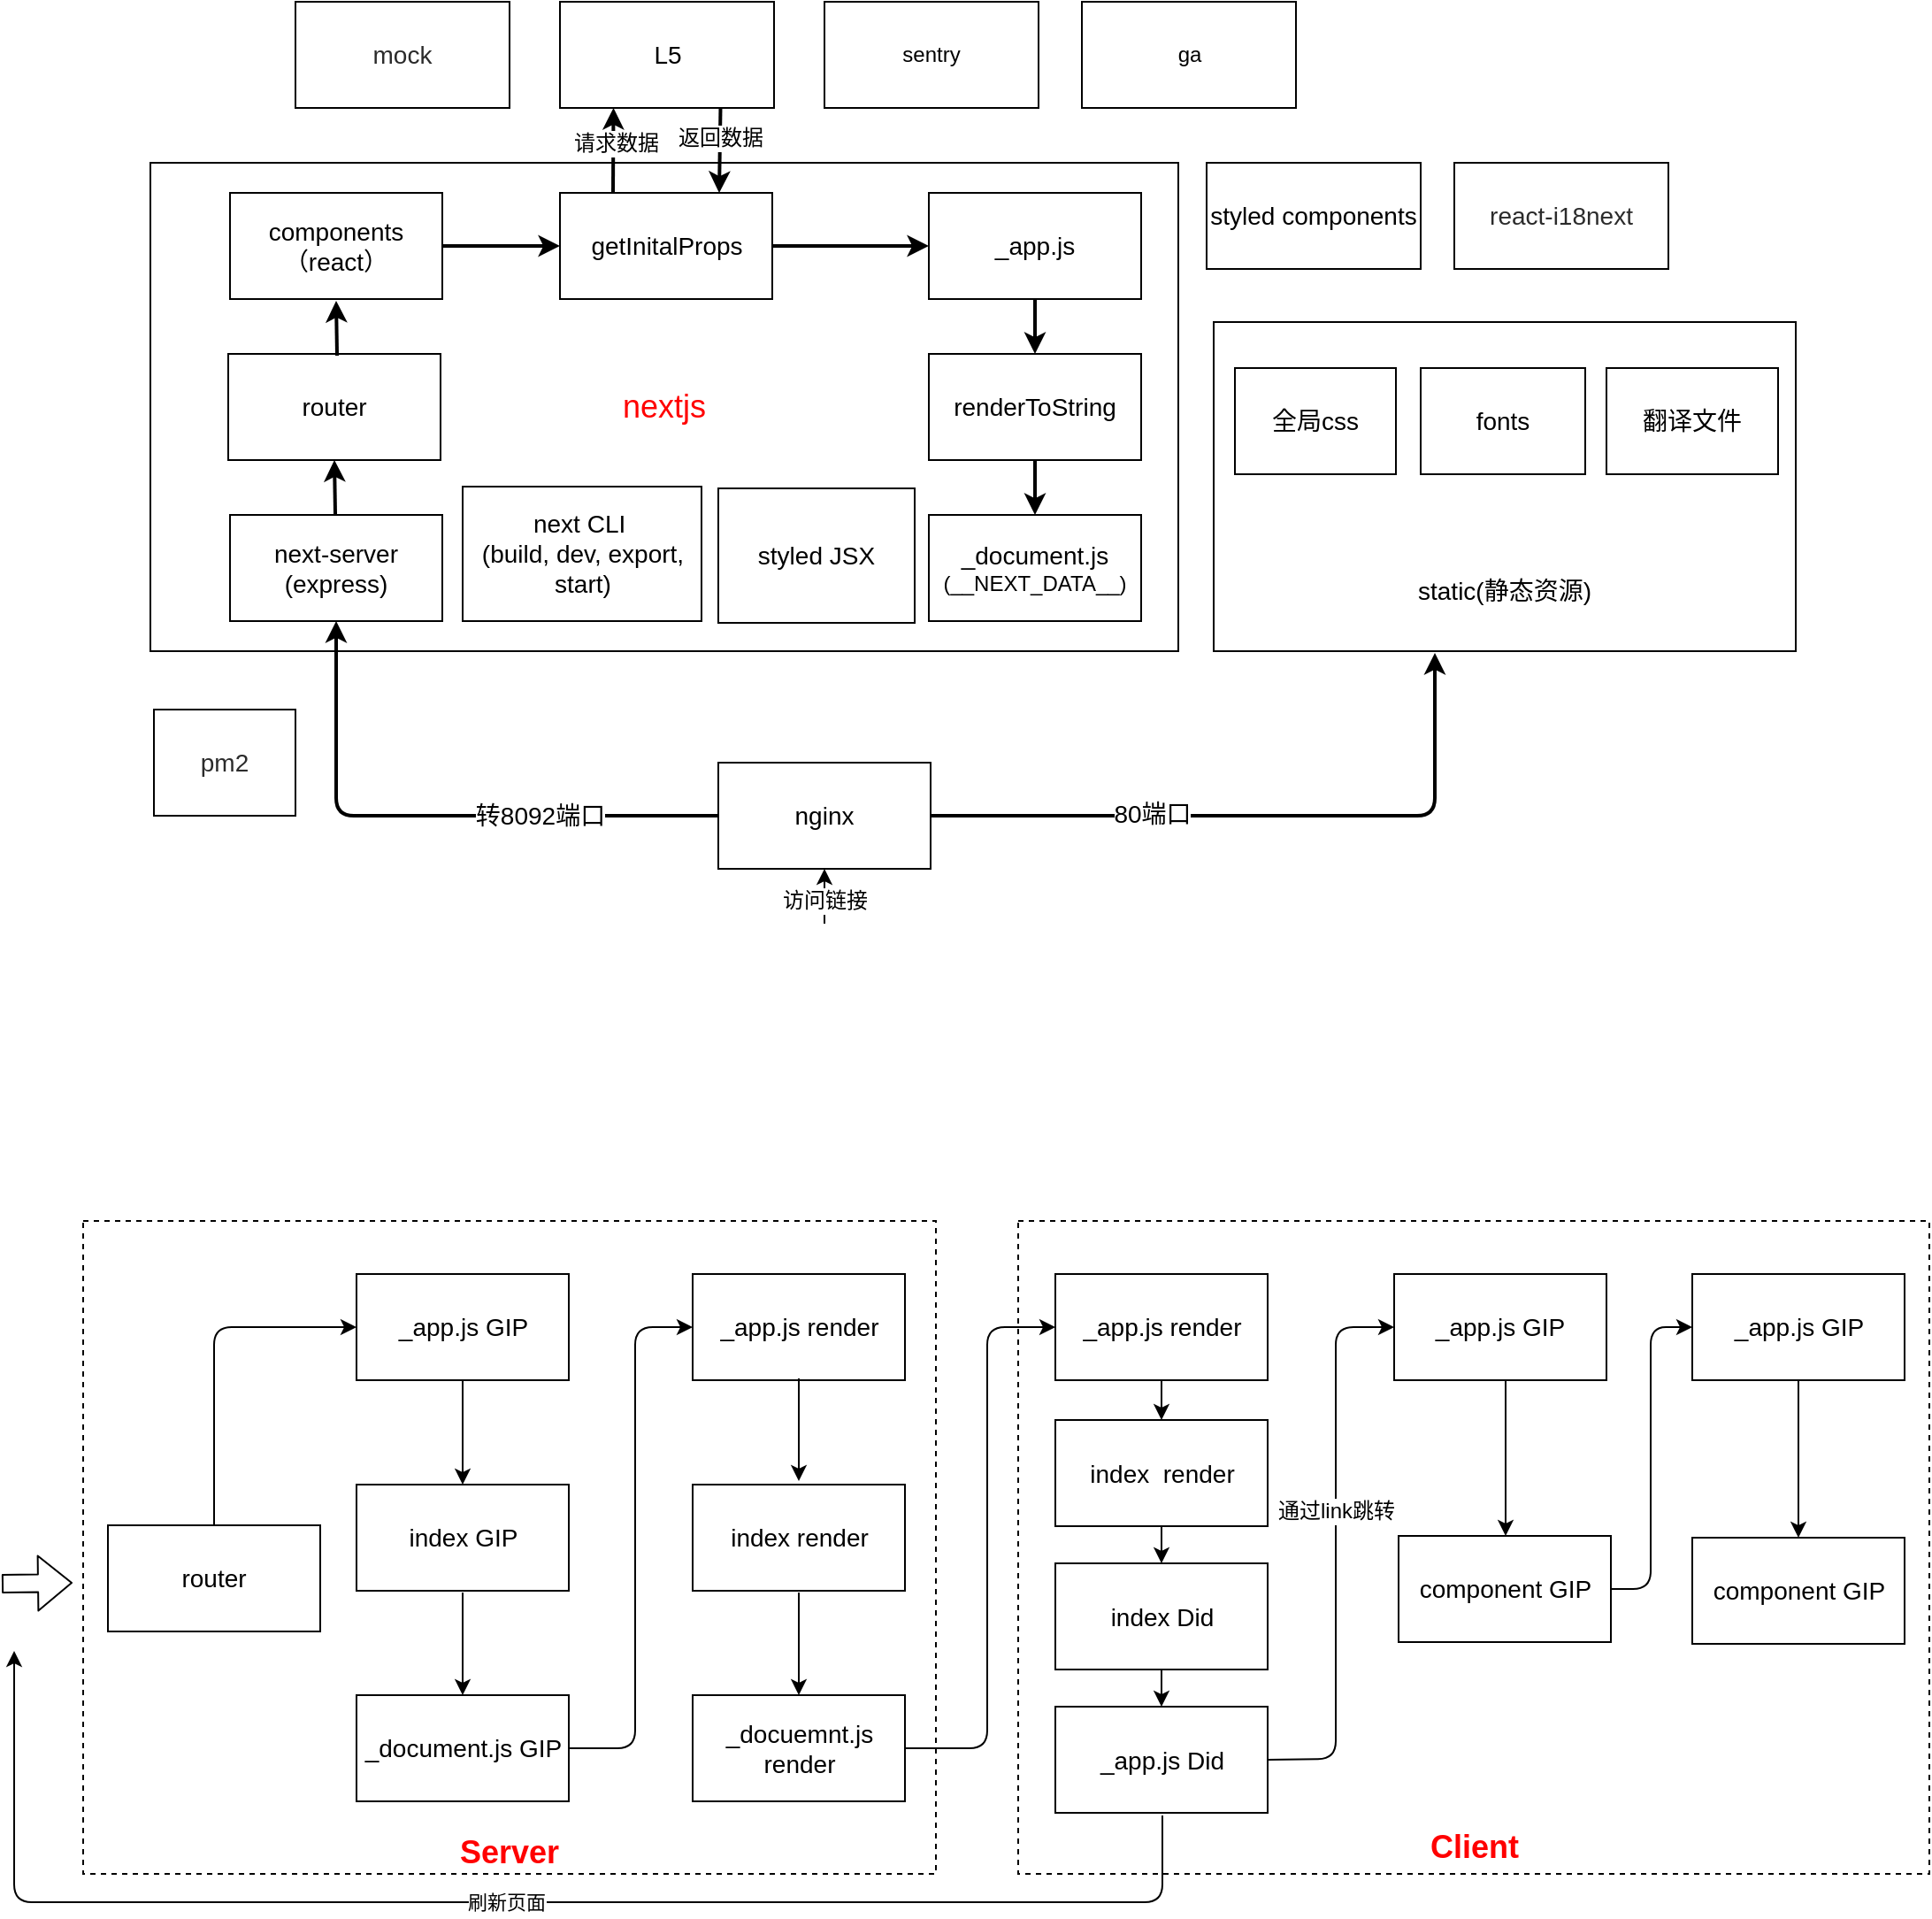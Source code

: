 <mxfile version="11.0.1" type="github"><diagram id="yrwFZAALMLEYpF8rsA4R" name="Page-1"><mxGraphModel dx="1151" dy="648" grid="0" gridSize="10" guides="1" tooltips="1" connect="1" arrows="1" fold="1" page="1" pageScale="1.5" pageWidth="827" pageHeight="1169" math="0" shadow="0"><root><mxCell id="0"/><mxCell id="1" parent="0"/><mxCell id="HFbTe754PQWgXcVJ54lF-38" value="&lt;b&gt;&lt;font color=&quot;#ff0000&quot;&gt;&lt;br&gt;&lt;br&gt;&lt;br&gt;&lt;br&gt;&lt;br&gt;&lt;br&gt;&lt;br&gt;&lt;br&gt;&lt;br&gt;&lt;br&gt;&lt;br&gt;&lt;br&gt;&lt;br&gt;&lt;br&gt;&lt;br&gt;&lt;br&gt;&lt;br&gt;&lt;br&gt;&lt;br&gt;&lt;br&gt;&lt;br&gt;&lt;br&gt;&lt;font style=&quot;font-size: 18px&quot;&gt;&lt;br&gt;Client&lt;/font&gt;&lt;/font&gt;&lt;/b&gt;" style="rounded=0;whiteSpace=wrap;html=1;dashed=1;" vertex="1" parent="1"><mxGeometry x="613.5" y="698" width="515" height="369" as="geometry"/></mxCell><mxCell id="HFbTe754PQWgXcVJ54lF-37" value="&lt;font color=&quot;#ff0000&quot; style=&quot;font-size: 18px&quot;&gt;&lt;br&gt;&lt;br&gt;&lt;br&gt;&lt;br&gt;&lt;br&gt;&lt;br&gt;&lt;br&gt;&lt;br&gt;&lt;br&gt;&lt;br&gt;&lt;br&gt;&lt;br&gt;&lt;br&gt;&lt;br&gt;&lt;br&gt;&lt;font&gt;&lt;b&gt;&lt;br&gt;Server&lt;/b&gt;&lt;/font&gt;&lt;/font&gt;" style="rounded=0;whiteSpace=wrap;html=1;dashed=1;" vertex="1" parent="1"><mxGeometry x="85" y="698" width="482" height="369" as="geometry"/></mxCell><mxCell id="fjasAtEGyfay4XgpQ-7l-1" value="&lt;font style=&quot;font-size: 18px&quot; color=&quot;#ff0000&quot;&gt;nextjs&lt;/font&gt;" style="rounded=0;whiteSpace=wrap;html=1;" parent="1" vertex="1"><mxGeometry x="123" y="100" width="581" height="276" as="geometry"/></mxCell><mxCell id="fjasAtEGyfay4XgpQ-7l-7" value="&lt;font style=&quot;font-size: 14px&quot;&gt;&lt;br&gt;&lt;br&gt;&lt;br&gt;&lt;br&gt;&lt;br&gt;&lt;br&gt;&lt;br&gt;static(静态资源)&lt;/font&gt;" style="rounded=0;whiteSpace=wrap;html=1;" parent="1" vertex="1"><mxGeometry x="724" y="190" width="329" height="186" as="geometry"/></mxCell><mxCell id="fjasAtEGyfay4XgpQ-7l-4" value="&lt;font style=&quot;font-size: 14px&quot;&gt;nginx&lt;/font&gt;" style="rounded=0;whiteSpace=wrap;html=1;" parent="1" vertex="1"><mxGeometry x="444" y="439" width="120" height="60" as="geometry"/></mxCell><mxCell id="fjasAtEGyfay4XgpQ-7l-5" value="&lt;font style=&quot;font-size: 14px&quot;&gt;fonts&lt;/font&gt;" style="rounded=0;whiteSpace=wrap;html=1;" parent="1" vertex="1"><mxGeometry x="841" y="216" width="93" height="60" as="geometry"/></mxCell><mxCell id="fjasAtEGyfay4XgpQ-7l-6" value="&lt;font style=&quot;font-size: 14px&quot;&gt;全局css&lt;/font&gt;" style="rounded=0;whiteSpace=wrap;html=1;" parent="1" vertex="1"><mxGeometry x="736" y="216" width="91" height="60" as="geometry"/></mxCell><mxCell id="fjasAtEGyfay4XgpQ-7l-8" value="&lt;font style=&quot;font-size: 14px&quot;&gt;翻译文件&lt;/font&gt;" style="rounded=0;whiteSpace=wrap;html=1;" parent="1" vertex="1"><mxGeometry x="946" y="216" width="97" height="60" as="geometry"/></mxCell><mxCell id="fjasAtEGyfay4XgpQ-7l-9" value="" style="endArrow=classic;html=1;strokeWidth=2;exitX=1;exitY=0.5;exitDx=0;exitDy=0;" parent="1" source="fjasAtEGyfay4XgpQ-7l-4" edge="1"><mxGeometry width="50" height="50" relative="1" as="geometry"><mxPoint x="564" y="500" as="sourcePoint"/><mxPoint x="849" y="377" as="targetPoint"/><Array as="points"><mxPoint x="849" y="469"/></Array></mxGeometry></mxCell><mxCell id="fjasAtEGyfay4XgpQ-7l-10" value="&lt;font style=&quot;font-size: 14px&quot;&gt;80端口&lt;/font&gt;" style="text;html=1;resizable=0;points=[];align=center;verticalAlign=middle;labelBackgroundColor=#ffffff;" parent="fjasAtEGyfay4XgpQ-7l-9" vertex="1" connectable="0"><mxGeometry x="0.085" y="1" relative="1" as="geometry"><mxPoint x="-80" as="offset"/></mxGeometry></mxCell><mxCell id="fjasAtEGyfay4XgpQ-7l-11" value="&lt;font style=&quot;font-size: 14px&quot;&gt;next-server&lt;br&gt;(express)&lt;/font&gt;" style="rounded=0;whiteSpace=wrap;html=1;" parent="1" vertex="1"><mxGeometry x="168" y="299" width="120" height="60" as="geometry"/></mxCell><mxCell id="fjasAtEGyfay4XgpQ-7l-12" value="" style="endArrow=classic;html=1;entryX=0.5;entryY=1;entryDx=0;entryDy=0;exitX=0;exitY=0.5;exitDx=0;exitDy=0;strokeWidth=2;" parent="1" source="fjasAtEGyfay4XgpQ-7l-4" target="fjasAtEGyfay4XgpQ-7l-11" edge="1"><mxGeometry width="50" height="50" relative="1" as="geometry"><mxPoint x="537" y="467" as="sourcePoint"/><mxPoint x="587" y="427" as="targetPoint"/><Array as="points"><mxPoint x="228" y="469"/></Array></mxGeometry></mxCell><mxCell id="fjasAtEGyfay4XgpQ-7l-14" value="&lt;font style=&quot;font-size: 14px&quot;&gt;转8092端口&lt;/font&gt;" style="text;html=1;resizable=0;points=[];align=center;verticalAlign=middle;labelBackgroundColor=#ffffff;" parent="fjasAtEGyfay4XgpQ-7l-12" vertex="1" connectable="0"><mxGeometry x="-0.063" relative="1" as="geometry"><mxPoint x="51" as="offset"/></mxGeometry></mxCell><mxCell id="fjasAtEGyfay4XgpQ-7l-13" value="" style="endArrow=classic;html=1;entryX=0.5;entryY=1;entryDx=0;entryDy=0;" parent="1" target="fjasAtEGyfay4XgpQ-7l-4" edge="1"><mxGeometry width="50" height="50" relative="1" as="geometry"><mxPoint x="504" y="530" as="sourcePoint"/><mxPoint x="536" y="532" as="targetPoint"/></mxGeometry></mxCell><mxCell id="fjasAtEGyfay4XgpQ-7l-51" value="访问链接" style="text;html=1;resizable=0;points=[];align=center;verticalAlign=middle;labelBackgroundColor=#ffffff;" parent="fjasAtEGyfay4XgpQ-7l-13" vertex="1" connectable="0"><mxGeometry x="-0.161" relative="1" as="geometry"><mxPoint as="offset"/></mxGeometry></mxCell><mxCell id="fjasAtEGyfay4XgpQ-7l-15" value="&lt;span style=&quot;font-size: 14px&quot;&gt;router&lt;/span&gt;" style="rounded=0;whiteSpace=wrap;html=1;" parent="1" vertex="1"><mxGeometry x="167" y="208" width="120" height="60" as="geometry"/></mxCell><mxCell id="fjasAtEGyfay4XgpQ-7l-17" value="&lt;font style=&quot;font-size: 14px&quot;&gt;components&lt;br&gt;（react）&lt;br&gt;&lt;/font&gt;" style="rounded=0;whiteSpace=wrap;html=1;" parent="1" vertex="1"><mxGeometry x="168" y="117" width="120" height="60" as="geometry"/></mxCell><mxCell id="fjasAtEGyfay4XgpQ-7l-19" value="&lt;font style=&quot;font-size: 14px&quot;&gt;L5&lt;/font&gt;" style="rounded=0;whiteSpace=wrap;html=1;" parent="1" vertex="1"><mxGeometry x="354.5" y="9" width="121" height="60" as="geometry"/></mxCell><mxCell id="fjasAtEGyfay4XgpQ-7l-24" value="&lt;font style=&quot;font-size: 14px&quot;&gt;getInitalProps&lt;/font&gt;" style="rounded=0;whiteSpace=wrap;html=1;" parent="1" vertex="1"><mxGeometry x="354.5" y="117" width="120" height="60" as="geometry"/></mxCell><mxCell id="fjasAtEGyfay4XgpQ-7l-28" value="&lt;span style=&quot;font-size: 14px&quot;&gt;renderToString&lt;/span&gt;" style="rounded=0;whiteSpace=wrap;html=1;" parent="1" vertex="1"><mxGeometry x="563" y="208" width="120" height="60" as="geometry"/></mxCell><mxCell id="fjasAtEGyfay4XgpQ-7l-29" value="&lt;font style=&quot;font-size: 14px&quot;&gt;_app.js&lt;/font&gt;" style="rounded=0;whiteSpace=wrap;html=1;" parent="1" vertex="1"><mxGeometry x="563" y="117" width="120" height="60" as="geometry"/></mxCell><mxCell id="fjasAtEGyfay4XgpQ-7l-30" value="&lt;font&gt;&lt;span style=&quot;font-size: 14px&quot;&gt;_document.js&lt;/span&gt;&lt;br&gt;&lt;font style=&quot;font-size: 12px&quot;&gt;(__NEXT_DATA__)&lt;/font&gt;&lt;br&gt;&lt;/font&gt;" style="rounded=0;whiteSpace=wrap;html=1;" parent="1" vertex="1"><mxGeometry x="563" y="299" width="120" height="60" as="geometry"/></mxCell><mxCell id="fjasAtEGyfay4XgpQ-7l-31" value="" style="endArrow=classic;html=1;strokeWidth=2;entryX=0.5;entryY=1;entryDx=0;entryDy=0;" parent="1" source="fjasAtEGyfay4XgpQ-7l-11" target="fjasAtEGyfay4XgpQ-7l-15" edge="1"><mxGeometry width="50" height="50" relative="1" as="geometry"><mxPoint x="197" y="318" as="sourcePoint"/><mxPoint x="247" y="268" as="targetPoint"/></mxGeometry></mxCell><mxCell id="fjasAtEGyfay4XgpQ-7l-32" value="" style="endArrow=classic;html=1;strokeWidth=2;" parent="1" edge="1"><mxGeometry width="50" height="50" relative="1" as="geometry"><mxPoint x="228.508" y="209" as="sourcePoint"/><mxPoint x="228" y="178" as="targetPoint"/></mxGeometry></mxCell><mxCell id="fjasAtEGyfay4XgpQ-7l-33" value="" style="endArrow=classic;html=1;strokeWidth=2;entryX=0;entryY=0.5;entryDx=0;entryDy=0;exitX=1;exitY=0.5;exitDx=0;exitDy=0;" parent="1" source="fjasAtEGyfay4XgpQ-7l-17" target="fjasAtEGyfay4XgpQ-7l-24" edge="1"><mxGeometry width="50" height="50" relative="1" as="geometry"><mxPoint x="247.508" y="319" as="sourcePoint"/><mxPoint x="247" y="288" as="targetPoint"/></mxGeometry></mxCell><mxCell id="fjasAtEGyfay4XgpQ-7l-34" value="" style="endArrow=classic;html=1;strokeWidth=2;entryX=0.25;entryY=1;entryDx=0;entryDy=0;exitX=0.25;exitY=0;exitDx=0;exitDy=0;" parent="1" source="fjasAtEGyfay4XgpQ-7l-24" target="fjasAtEGyfay4XgpQ-7l-19" edge="1"><mxGeometry width="50" height="50" relative="1" as="geometry"><mxPoint x="342" y="117" as="sourcePoint"/><mxPoint x="342" y="69" as="targetPoint"/></mxGeometry></mxCell><mxCell id="fjasAtEGyfay4XgpQ-7l-36" value="请求数据" style="text;html=1;resizable=0;points=[];align=center;verticalAlign=middle;labelBackgroundColor=#ffffff;" parent="fjasAtEGyfay4XgpQ-7l-34" vertex="1" connectable="0"><mxGeometry x="0.167" y="-1" relative="1" as="geometry"><mxPoint as="offset"/></mxGeometry></mxCell><mxCell id="fjasAtEGyfay4XgpQ-7l-35" value="" style="endArrow=classic;html=1;strokeWidth=2;entryX=0.75;entryY=0;entryDx=0;entryDy=0;exitX=0.75;exitY=1;exitDx=0;exitDy=0;" parent="1" source="fjasAtEGyfay4XgpQ-7l-19" target="fjasAtEGyfay4XgpQ-7l-24" edge="1"><mxGeometry width="50" height="50" relative="1" as="geometry"><mxPoint x="267.508" y="339" as="sourcePoint"/><mxPoint x="267" y="308" as="targetPoint"/></mxGeometry></mxCell><mxCell id="fjasAtEGyfay4XgpQ-7l-37" value="返回数据" style="text;html=1;resizable=0;points=[];align=center;verticalAlign=middle;labelBackgroundColor=#ffffff;" parent="fjasAtEGyfay4XgpQ-7l-35" vertex="1" connectable="0"><mxGeometry x="-0.292" relative="1" as="geometry"><mxPoint as="offset"/></mxGeometry></mxCell><mxCell id="fjasAtEGyfay4XgpQ-7l-38" value="" style="endArrow=classic;html=1;strokeWidth=2;entryX=0;entryY=0.5;entryDx=0;entryDy=0;exitX=1;exitY=0.5;exitDx=0;exitDy=0;" parent="1" source="fjasAtEGyfay4XgpQ-7l-24" target="fjasAtEGyfay4XgpQ-7l-29" edge="1"><mxGeometry width="50" height="50" relative="1" as="geometry"><mxPoint x="277.508" y="349" as="sourcePoint"/><mxPoint x="277" y="318" as="targetPoint"/></mxGeometry></mxCell><mxCell id="fjasAtEGyfay4XgpQ-7l-39" value="" style="endArrow=classic;html=1;strokeWidth=2;entryX=0.5;entryY=0;entryDx=0;entryDy=0;exitX=0.5;exitY=1;exitDx=0;exitDy=0;" parent="1" source="fjasAtEGyfay4XgpQ-7l-29" target="fjasAtEGyfay4XgpQ-7l-28" edge="1"><mxGeometry width="50" height="50" relative="1" as="geometry"><mxPoint x="445" y="157" as="sourcePoint"/><mxPoint x="471" y="157" as="targetPoint"/></mxGeometry></mxCell><mxCell id="fjasAtEGyfay4XgpQ-7l-40" value="" style="endArrow=classic;html=1;strokeWidth=2;entryX=0.5;entryY=0;entryDx=0;entryDy=0;exitX=0.5;exitY=1;exitDx=0;exitDy=0;" parent="1" source="fjasAtEGyfay4XgpQ-7l-28" target="fjasAtEGyfay4XgpQ-7l-30" edge="1"><mxGeometry width="50" height="50" relative="1" as="geometry"><mxPoint x="455" y="167" as="sourcePoint"/><mxPoint x="481" y="167" as="targetPoint"/></mxGeometry></mxCell><mxCell id="fjasAtEGyfay4XgpQ-7l-41" value="&lt;font style=&quot;font-size: 14px&quot;&gt;next CLI&amp;nbsp; &lt;br&gt;(build, dev, export, start)&lt;/font&gt;" style="rounded=0;whiteSpace=wrap;html=1;" parent="1" vertex="1"><mxGeometry x="299.5" y="283" width="135" height="76" as="geometry"/></mxCell><mxCell id="fjasAtEGyfay4XgpQ-7l-42" value="&lt;span style=&quot;font-size: 14px&quot;&gt;styled JSX&lt;/span&gt;" style="rounded=0;whiteSpace=wrap;html=1;" parent="1" vertex="1"><mxGeometry x="444" y="284" width="111" height="76" as="geometry"/></mxCell><mxCell id="fjasAtEGyfay4XgpQ-7l-43" value="sentry" style="rounded=0;whiteSpace=wrap;html=1;" parent="1" vertex="1"><mxGeometry x="504" y="9" width="121" height="60" as="geometry"/></mxCell><mxCell id="fjasAtEGyfay4XgpQ-7l-44" value="&lt;span style=&quot;font-size: 14px&quot;&gt;styled components&lt;/span&gt;" style="rounded=0;whiteSpace=wrap;html=1;" parent="1" vertex="1"><mxGeometry x="720" y="100" width="121" height="60" as="geometry"/></mxCell><mxCell id="fjasAtEGyfay4XgpQ-7l-45" value="&lt;font color=&quot;#2b2b2b&quot;&gt;&lt;span style=&quot;font-size: 14px ; white-space: pre-wrap ; background-color: rgb(255 , 255 , 255)&quot;&gt;mock&lt;/span&gt;&lt;/font&gt;" style="rounded=0;whiteSpace=wrap;html=1;" parent="1" vertex="1"><mxGeometry x="205" y="9" width="121" height="60" as="geometry"/></mxCell><mxCell id="fjasAtEGyfay4XgpQ-7l-46" value="&lt;font color=&quot;#2b2b2b&quot;&gt;&lt;span style=&quot;font-size: 14px ; white-space: pre-wrap ; background-color: rgb(255 , 255 , 255)&quot;&gt;react-i18next&lt;/span&gt;&lt;/font&gt;" style="rounded=0;whiteSpace=wrap;html=1;" parent="1" vertex="1"><mxGeometry x="860" y="100" width="121" height="60" as="geometry"/></mxCell><mxCell id="fjasAtEGyfay4XgpQ-7l-47" value="&lt;font color=&quot;#2b2b2b&quot;&gt;&lt;span style=&quot;font-size: 14px ; white-space: pre-wrap ; background-color: rgb(255 , 255 , 255)&quot;&gt;pm2&lt;/span&gt;&lt;/font&gt;" style="rounded=0;whiteSpace=wrap;html=1;" parent="1" vertex="1"><mxGeometry x="125" y="409" width="80" height="60" as="geometry"/></mxCell><mxCell id="fjasAtEGyfay4XgpQ-7l-49" value="ga" style="rounded=0;whiteSpace=wrap;html=1;" parent="1" vertex="1"><mxGeometry x="649.5" y="9" width="121" height="60" as="geometry"/></mxCell><mxCell id="HFbTe754PQWgXcVJ54lF-2" value="" style="shape=flexArrow;endArrow=classic;html=1;" edge="1" parent="1"><mxGeometry width="50" height="50" relative="1" as="geometry"><mxPoint x="39" y="903" as="sourcePoint"/><mxPoint x="79" y="902.5" as="targetPoint"/></mxGeometry></mxCell><mxCell id="HFbTe754PQWgXcVJ54lF-4" value="&lt;font style=&quot;font-size: 14px&quot;&gt;router&lt;/font&gt;" style="rounded=0;whiteSpace=wrap;html=1;" vertex="1" parent="1"><mxGeometry x="99" y="870" width="120" height="60" as="geometry"/></mxCell><mxCell id="HFbTe754PQWgXcVJ54lF-6" value="&lt;span style=&quot;font-size: 14px&quot;&gt;_app.js GIP&lt;/span&gt;" style="rounded=0;whiteSpace=wrap;html=1;" vertex="1" parent="1"><mxGeometry x="239.5" y="728" width="120" height="60" as="geometry"/></mxCell><mxCell id="HFbTe754PQWgXcVJ54lF-7" value="&lt;span style=&quot;font-size: 14px&quot;&gt;_document.js GIP&lt;/span&gt;" style="rounded=0;whiteSpace=wrap;html=1;" vertex="1" parent="1"><mxGeometry x="239.5" y="966" width="120" height="60" as="geometry"/></mxCell><mxCell id="HFbTe754PQWgXcVJ54lF-8" value="&lt;span style=&quot;font-size: 14px&quot;&gt;index GIP&lt;/span&gt;" style="rounded=0;whiteSpace=wrap;html=1;" vertex="1" parent="1"><mxGeometry x="239.5" y="847" width="120" height="60" as="geometry"/></mxCell><mxCell id="HFbTe754PQWgXcVJ54lF-9" value="&lt;span style=&quot;font-size: 14px&quot;&gt;_app.js render&lt;/span&gt;" style="rounded=0;whiteSpace=wrap;html=1;" vertex="1" parent="1"><mxGeometry x="429.5" y="728" width="120" height="60" as="geometry"/></mxCell><mxCell id="HFbTe754PQWgXcVJ54lF-10" value="&lt;span style=&quot;font-size: 14px&quot;&gt;index&lt;/span&gt;&lt;span style=&quot;font-size: 14px&quot;&gt;&amp;nbsp;render&lt;/span&gt;" style="rounded=0;whiteSpace=wrap;html=1;" vertex="1" parent="1"><mxGeometry x="429.5" y="847" width="120" height="60" as="geometry"/></mxCell><mxCell id="HFbTe754PQWgXcVJ54lF-11" value="&lt;span style=&quot;font-size: 14px&quot;&gt;_docuemnt.js render&lt;/span&gt;" style="rounded=0;whiteSpace=wrap;html=1;" vertex="1" parent="1"><mxGeometry x="429.5" y="966" width="120" height="60" as="geometry"/></mxCell><mxCell id="HFbTe754PQWgXcVJ54lF-12" value="" style="endArrow=classic;html=1;exitX=0.5;exitY=0;exitDx=0;exitDy=0;entryX=0;entryY=0.5;entryDx=0;entryDy=0;" edge="1" parent="1" source="HFbTe754PQWgXcVJ54lF-4" target="HFbTe754PQWgXcVJ54lF-6"><mxGeometry width="50" height="50" relative="1" as="geometry"><mxPoint x="134.5" y="829" as="sourcePoint"/><mxPoint x="184.5" y="779" as="targetPoint"/><Array as="points"><mxPoint x="159" y="758"/></Array></mxGeometry></mxCell><mxCell id="HFbTe754PQWgXcVJ54lF-13" value="" style="endArrow=classic;html=1;entryX=0.5;entryY=0;entryDx=0;entryDy=0;exitX=0.5;exitY=1;exitDx=0;exitDy=0;" edge="1" parent="1" source="HFbTe754PQWgXcVJ54lF-6" target="HFbTe754PQWgXcVJ54lF-8"><mxGeometry width="50" height="50" relative="1" as="geometry"><mxPoint x="227" y="846" as="sourcePoint"/><mxPoint x="277" y="796" as="targetPoint"/></mxGeometry></mxCell><mxCell id="HFbTe754PQWgXcVJ54lF-14" value="" style="endArrow=classic;html=1;entryX=0.5;entryY=0;entryDx=0;entryDy=0;exitX=0.5;exitY=1;exitDx=0;exitDy=0;" edge="1" parent="1"><mxGeometry width="50" height="50" relative="1" as="geometry"><mxPoint x="299.5" y="908" as="sourcePoint"/><mxPoint x="299.5" y="966" as="targetPoint"/></mxGeometry></mxCell><mxCell id="HFbTe754PQWgXcVJ54lF-15" value="" style="endArrow=classic;html=1;entryX=0;entryY=0.5;entryDx=0;entryDy=0;exitX=1;exitY=0.5;exitDx=0;exitDy=0;" edge="1" parent="1" source="HFbTe754PQWgXcVJ54lF-7" target="HFbTe754PQWgXcVJ54lF-9"><mxGeometry width="50" height="50" relative="1" as="geometry"><mxPoint x="386" y="1046" as="sourcePoint"/><mxPoint x="456.711" y="996" as="targetPoint"/><Array as="points"><mxPoint x="397" y="996"/><mxPoint x="397" y="864"/><mxPoint x="397" y="758"/></Array></mxGeometry></mxCell><mxCell id="HFbTe754PQWgXcVJ54lF-16" value="" style="endArrow=classic;html=1;entryX=0.5;entryY=0;entryDx=0;entryDy=0;exitX=0.5;exitY=1;exitDx=0;exitDy=0;" edge="1" parent="1"><mxGeometry width="50" height="50" relative="1" as="geometry"><mxPoint x="489.5" y="787" as="sourcePoint"/><mxPoint x="489.5" y="845" as="targetPoint"/></mxGeometry></mxCell><mxCell id="HFbTe754PQWgXcVJ54lF-17" value="" style="endArrow=classic;html=1;entryX=0.5;entryY=0;entryDx=0;entryDy=0;exitX=0.5;exitY=1;exitDx=0;exitDy=0;" edge="1" parent="1"><mxGeometry width="50" height="50" relative="1" as="geometry"><mxPoint x="489.5" y="908" as="sourcePoint"/><mxPoint x="489.5" y="966" as="targetPoint"/></mxGeometry></mxCell><mxCell id="HFbTe754PQWgXcVJ54lF-18" value="&lt;span style=&quot;font-size: 14px&quot;&gt;_app.js render&lt;/span&gt;" style="rounded=0;whiteSpace=wrap;html=1;" vertex="1" parent="1"><mxGeometry x="634.5" y="728" width="120" height="60" as="geometry"/></mxCell><mxCell id="HFbTe754PQWgXcVJ54lF-19" value="&lt;span style=&quot;font-size: 14px&quot;&gt;index&amp;nbsp;&amp;nbsp;&lt;/span&gt;&lt;span style=&quot;font-size: 14px&quot;&gt;render&lt;/span&gt;" style="rounded=0;whiteSpace=wrap;html=1;" vertex="1" parent="1"><mxGeometry x="634.5" y="810.5" width="120" height="60" as="geometry"/></mxCell><mxCell id="HFbTe754PQWgXcVJ54lF-20" value="&lt;span style=&quot;font-size: 14px&quot;&gt;index Did&lt;/span&gt;" style="rounded=0;whiteSpace=wrap;html=1;" vertex="1" parent="1"><mxGeometry x="634.5" y="891.5" width="120" height="60" as="geometry"/></mxCell><mxCell id="HFbTe754PQWgXcVJ54lF-21" value="&lt;span style=&quot;font-size: 14px&quot;&gt;_app.js Did&lt;/span&gt;" style="rounded=0;whiteSpace=wrap;html=1;" vertex="1" parent="1"><mxGeometry x="634.5" y="972.5" width="120" height="60" as="geometry"/></mxCell><mxCell id="HFbTe754PQWgXcVJ54lF-22" value="" style="endArrow=classic;html=1;entryX=0.5;entryY=0;entryDx=0;entryDy=0;exitX=0.5;exitY=1;exitDx=0;exitDy=0;" edge="1" parent="1" source="HFbTe754PQWgXcVJ54lF-18" target="HFbTe754PQWgXcVJ54lF-19"><mxGeometry width="50" height="50" relative="1" as="geometry"><mxPoint x="536" y="798" as="sourcePoint"/><mxPoint x="536" y="856" as="targetPoint"/></mxGeometry></mxCell><mxCell id="HFbTe754PQWgXcVJ54lF-25" value="" style="endArrow=classic;html=1;entryX=0.5;entryY=0;entryDx=0;entryDy=0;exitX=0.5;exitY=1;exitDx=0;exitDy=0;" edge="1" parent="1" source="HFbTe754PQWgXcVJ54lF-19" target="HFbTe754PQWgXcVJ54lF-20"><mxGeometry width="50" height="50" relative="1" as="geometry"><mxPoint x="755" y="871" as="sourcePoint"/><mxPoint x="765" y="820" as="targetPoint"/></mxGeometry></mxCell><mxCell id="HFbTe754PQWgXcVJ54lF-26" value="" style="endArrow=classic;html=1;entryX=0.5;entryY=0;entryDx=0;entryDy=0;exitX=0.5;exitY=1;exitDx=0;exitDy=0;" edge="1" parent="1" source="HFbTe754PQWgXcVJ54lF-20" target="HFbTe754PQWgXcVJ54lF-21"><mxGeometry width="50" height="50" relative="1" as="geometry"><mxPoint x="755" y="954" as="sourcePoint"/><mxPoint x="775" y="830" as="targetPoint"/></mxGeometry></mxCell><mxCell id="HFbTe754PQWgXcVJ54lF-27" value="" style="endArrow=classic;html=1;entryX=0;entryY=0.5;entryDx=0;entryDy=0;exitX=1;exitY=0.5;exitDx=0;exitDy=0;" edge="1" parent="1" source="HFbTe754PQWgXcVJ54lF-11" target="HFbTe754PQWgXcVJ54lF-18"><mxGeometry width="50" height="50" relative="1" as="geometry"><mxPoint x="535.5" y="918" as="sourcePoint"/><mxPoint x="535.5" y="976" as="targetPoint"/><Array as="points"><mxPoint x="596" y="996"/><mxPoint x="596" y="758"/></Array></mxGeometry></mxCell><mxCell id="HFbTe754PQWgXcVJ54lF-29" value="&lt;span style=&quot;font-size: 14px&quot;&gt;_app.js GIP&lt;/span&gt;" style="rounded=0;whiteSpace=wrap;html=1;" vertex="1" parent="1"><mxGeometry x="826" y="728" width="120" height="60" as="geometry"/></mxCell><mxCell id="HFbTe754PQWgXcVJ54lF-30" value="&lt;span style=&quot;font-size: 14px&quot;&gt;component GIP&lt;/span&gt;" style="rounded=0;whiteSpace=wrap;html=1;" vertex="1" parent="1"><mxGeometry x="828.5" y="876" width="120" height="60" as="geometry"/></mxCell><mxCell id="HFbTe754PQWgXcVJ54lF-31" value="&lt;span style=&quot;font-size: 14px&quot;&gt;_app.js GIP&lt;/span&gt;" style="rounded=0;whiteSpace=wrap;html=1;" vertex="1" parent="1"><mxGeometry x="994.5" y="728" width="120" height="60" as="geometry"/></mxCell><mxCell id="HFbTe754PQWgXcVJ54lF-32" value="&lt;span style=&quot;font-size: 14px&quot;&gt;component GIP&lt;/span&gt;" style="rounded=0;whiteSpace=wrap;html=1;" vertex="1" parent="1"><mxGeometry x="994.5" y="877" width="120" height="60" as="geometry"/></mxCell><mxCell id="HFbTe754PQWgXcVJ54lF-33" value="" style="endArrow=classic;html=1;exitX=1;exitY=0.5;exitDx=0;exitDy=0;entryX=0;entryY=0.5;entryDx=0;entryDy=0;" edge="1" parent="1" source="HFbTe754PQWgXcVJ54lF-21" target="HFbTe754PQWgXcVJ54lF-29"><mxGeometry width="50" height="50" relative="1" as="geometry"><mxPoint x="822" y="1016" as="sourcePoint"/><mxPoint x="872" y="882" as="targetPoint"/><Array as="points"><mxPoint x="793" y="1002"/><mxPoint x="793" y="758"/></Array></mxGeometry></mxCell><mxCell id="HFbTe754PQWgXcVJ54lF-35" value="通过link跳转" style="text;html=1;resizable=0;points=[];align=center;verticalAlign=middle;labelBackgroundColor=#ffffff;" vertex="1" connectable="0" parent="HFbTe754PQWgXcVJ54lF-33"><mxGeometry x="0.131" relative="1" as="geometry"><mxPoint as="offset"/></mxGeometry></mxCell><mxCell id="HFbTe754PQWgXcVJ54lF-39" value="" style="endArrow=classic;html=1;" edge="1" parent="1"><mxGeometry width="50" height="50" relative="1" as="geometry"><mxPoint x="889" y="788" as="sourcePoint"/><mxPoint x="889" y="876" as="targetPoint"/></mxGeometry></mxCell><mxCell id="HFbTe754PQWgXcVJ54lF-42" value="" style="endArrow=classic;html=1;entryX=0.5;entryY=0;entryDx=0;entryDy=0;exitX=0.5;exitY=1;exitDx=0;exitDy=0;" edge="1" parent="1" source="HFbTe754PQWgXcVJ54lF-31" target="HFbTe754PQWgXcVJ54lF-32"><mxGeometry width="50" height="50" relative="1" as="geometry"><mxPoint x="509.5" y="807" as="sourcePoint"/><mxPoint x="509.5" y="865" as="targetPoint"/></mxGeometry></mxCell><mxCell id="HFbTe754PQWgXcVJ54lF-43" value="" style="endArrow=classic;html=1;entryX=0;entryY=0.5;entryDx=0;entryDy=0;exitX=1;exitY=0.5;exitDx=0;exitDy=0;" edge="1" parent="1" source="HFbTe754PQWgXcVJ54lF-30" target="HFbTe754PQWgXcVJ54lF-31"><mxGeometry width="50" height="50" relative="1" as="geometry"><mxPoint x="1065" y="798" as="sourcePoint"/><mxPoint x="1065" y="887" as="targetPoint"/><Array as="points"><mxPoint x="971" y="906"/><mxPoint x="971" y="758"/></Array></mxGeometry></mxCell><mxCell id="HFbTe754PQWgXcVJ54lF-44" value="刷新页面" style="endArrow=classic;html=1;" edge="1" parent="1"><mxGeometry width="50" height="50" relative="1" as="geometry"><mxPoint x="695" y="1034" as="sourcePoint"/><mxPoint x="46" y="941" as="targetPoint"/><Array as="points"><mxPoint x="695" y="1083"/><mxPoint x="286" y="1083"/><mxPoint x="121" y="1083"/><mxPoint x="46" y="1083"/></Array></mxGeometry></mxCell></root></mxGraphModel></diagram></mxfile>